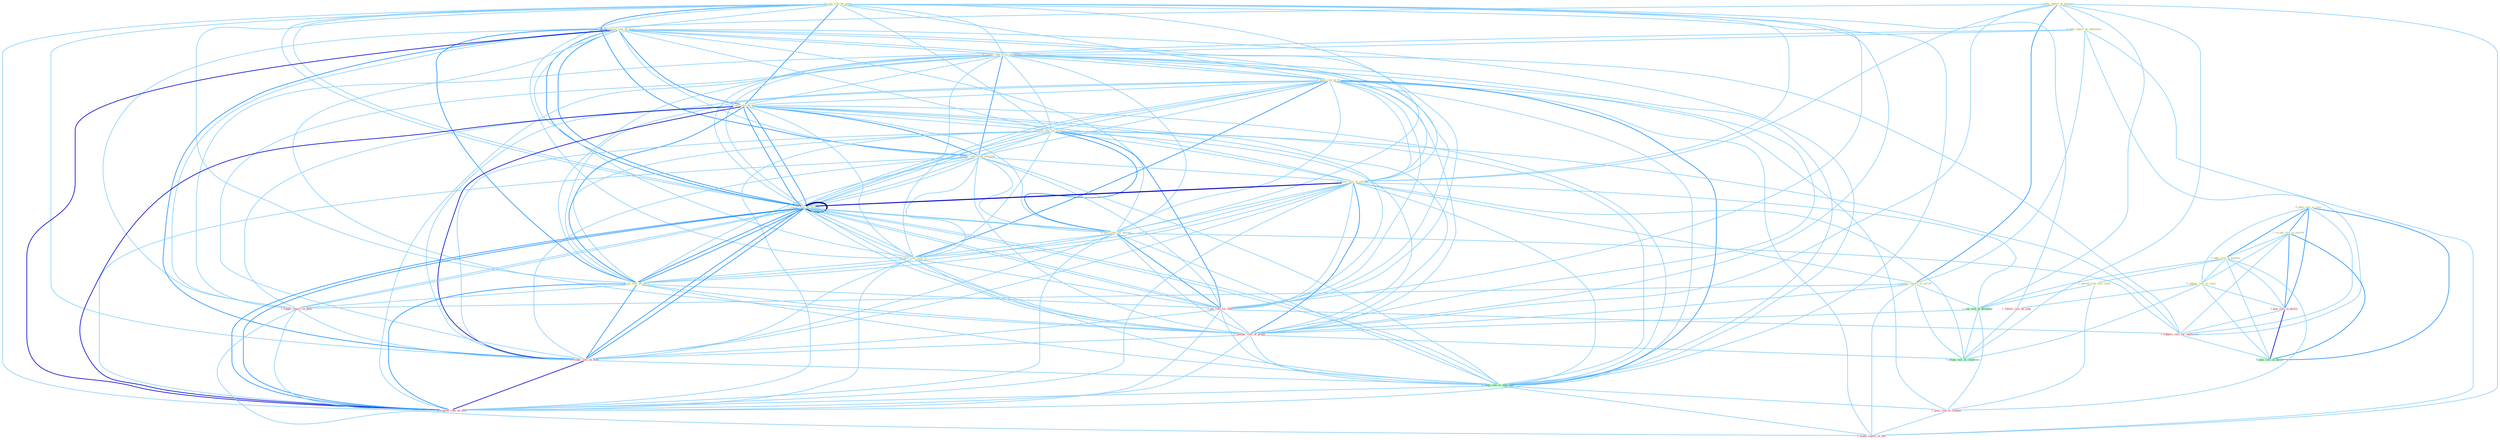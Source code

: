 Graph G{ 
    node
    [shape=polygon,style=filled,width=.5,height=.06,color="#BDFCC9",fixedsize=true,fontsize=4,
    fontcolor="#2f4f4f"];
    {node
    [color="#ffffe0", fontcolor="#8b7d6b"] "1_seen_report_of_unawar " "0_told_report_at_entitynam " "0_rais_rate_by_point " "1_downgrad_rate_on_firm " "0_receiv_rate_from_entitynam " "0_push_rate_to_% " "0_take_role_in_issu " "0_rais_rate_on_debt " "1_set_rate_for_station " "0_rais_rate_from_yearnum " "1_lower_rate_of_million " "1_lower_rate_on_million " "0_earn_rate_for_period " "1_requir_report_of_varieti " "1_occupi_role_in_societi " "0_take_risk_in_market " "0_carri_rate_with_% " "0_cut_rate_on_them " "0_appeal_rule_in_court " "0_spread_risk_over_base "}
{node [color="#fff0f5", fontcolor="#b22222"] "1_plai_role_in_declin " "1_suppli_report_on_plan " "1_pai_rate_for_fund " "1_follow_rule_by_judg " "1_compar_rate_of_group " "1_reduc_rate_on_debt " "1_support_role_for_entitynam " "1_pose_risk_to_student " "1_lower_rate_on_million " "1_downgrad_rate_on_debt " "1_make_report_to_the "}
edge [color="#B0E2FF"];

	"1_seen_report_of_unawar " -- "0_told_report_at_entitynam " [w="1", color="#87cefa" ];
	"1_seen_report_of_unawar " -- "1_lower_rate_of_million " [w="1", color="#87cefa" ];
	"1_seen_report_of_unawar " -- "1_requir_report_of_varieti " [w="2", color="#1e90ff" , len=0.8];
	"1_seen_report_of_unawar " -- "1_run_risk_of_disintegr " [w="1", color="#87cefa" ];
	"1_seen_report_of_unawar " -- "1_suppli_report_on_plan " [w="1", color="#87cefa" ];
	"1_seen_report_of_unawar " -- "1_compar_rate_of_group " [w="1", color="#87cefa" ];
	"1_seen_report_of_unawar " -- "1_adopt_rule_of_construct " [w="1", color="#87cefa" ];
	"1_seen_report_of_unawar " -- "1_make_report_to_the " [w="1", color="#87cefa" ];
	"0_told_report_at_entitynam " -- "0_receiv_rate_from_entitynam " [w="1", color="#87cefa" ];
	"0_told_report_at_entitynam " -- "1_requir_report_of_varieti " [w="1", color="#87cefa" ];
	"0_told_report_at_entitynam " -- "1_suppli_report_on_plan " [w="1", color="#87cefa" ];
	"0_told_report_at_entitynam " -- "1_support_role_for_entitynam " [w="1", color="#87cefa" ];
	"0_told_report_at_entitynam " -- "1_make_report_to_the " [w="1", color="#87cefa" ];
	"0_rais_rate_by_point " -- "1_downgrad_rate_on_firm " [w="1", color="#87cefa" ];
	"0_rais_rate_by_point " -- "0_receiv_rate_from_entitynam " [w="1", color="#87cefa" ];
	"0_rais_rate_by_point " -- "0_push_rate_to_% " [w="1", color="#87cefa" ];
	"0_rais_rate_by_point " -- "0_rais_rate_on_debt " [w="2", color="#1e90ff" , len=0.8];
	"0_rais_rate_by_point " -- "1_set_rate_for_station " [w="1", color="#87cefa" ];
	"0_rais_rate_by_point " -- "0_rais_rate_from_yearnum " [w="2", color="#1e90ff" , len=0.8];
	"0_rais_rate_by_point " -- "1_lower_rate_of_million " [w="1", color="#87cefa" ];
	"0_rais_rate_by_point " -- "1_lower_rate_on_million " [w="1", color="#87cefa" ];
	"0_rais_rate_by_point " -- "0_earn_rate_for_period " [w="1", color="#87cefa" ];
	"0_rais_rate_by_point " -- "0_carri_rate_with_% " [w="1", color="#87cefa" ];
	"0_rais_rate_by_point " -- "0_cut_rate_on_them " [w="1", color="#87cefa" ];
	"0_rais_rate_by_point " -- "1_pai_rate_for_fund " [w="1", color="#87cefa" ];
	"0_rais_rate_by_point " -- "1_follow_rule_by_judg " [w="1", color="#87cefa" ];
	"0_rais_rate_by_point " -- "1_compar_rate_of_group " [w="1", color="#87cefa" ];
	"0_rais_rate_by_point " -- "1_reduc_rate_on_debt " [w="1", color="#87cefa" ];
	"0_rais_rate_by_point " -- "0_nudg_rate_to_othernum " [w="1", color="#87cefa" ];
	"0_rais_rate_by_point " -- "1_lower_rate_on_million " [w="1", color="#87cefa" ];
	"0_rais_rate_by_point " -- "1_downgrad_rate_on_debt " [w="1", color="#87cefa" ];
	"1_downgrad_rate_on_firm " -- "0_receiv_rate_from_entitynam " [w="1", color="#87cefa" ];
	"1_downgrad_rate_on_firm " -- "0_push_rate_to_% " [w="1", color="#87cefa" ];
	"1_downgrad_rate_on_firm " -- "0_rais_rate_on_debt " [w="2", color="#1e90ff" , len=0.8];
	"1_downgrad_rate_on_firm " -- "1_set_rate_for_station " [w="1", color="#87cefa" ];
	"1_downgrad_rate_on_firm " -- "0_rais_rate_from_yearnum " [w="1", color="#87cefa" ];
	"1_downgrad_rate_on_firm " -- "1_lower_rate_of_million " [w="1", color="#87cefa" ];
	"1_downgrad_rate_on_firm " -- "1_lower_rate_on_million " [w="2", color="#1e90ff" , len=0.8];
	"1_downgrad_rate_on_firm " -- "0_earn_rate_for_period " [w="1", color="#87cefa" ];
	"1_downgrad_rate_on_firm " -- "0_carri_rate_with_% " [w="1", color="#87cefa" ];
	"1_downgrad_rate_on_firm " -- "0_cut_rate_on_them " [w="2", color="#1e90ff" , len=0.8];
	"1_downgrad_rate_on_firm " -- "1_suppli_report_on_plan " [w="1", color="#87cefa" ];
	"1_downgrad_rate_on_firm " -- "1_pai_rate_for_fund " [w="1", color="#87cefa" ];
	"1_downgrad_rate_on_firm " -- "1_compar_rate_of_group " [w="1", color="#87cefa" ];
	"1_downgrad_rate_on_firm " -- "1_reduc_rate_on_debt " [w="2", color="#1e90ff" , len=0.8];
	"1_downgrad_rate_on_firm " -- "0_nudg_rate_to_othernum " [w="1", color="#87cefa" ];
	"1_downgrad_rate_on_firm " -- "1_lower_rate_on_million " [w="2", color="#1e90ff" , len=0.8];
	"1_downgrad_rate_on_firm " -- "1_downgrad_rate_on_debt " [w="3", color="#0000cd" , len=0.6];
	"0_receiv_rate_from_entitynam " -- "0_push_rate_to_% " [w="1", color="#87cefa" ];
	"0_receiv_rate_from_entitynam " -- "0_rais_rate_on_debt " [w="1", color="#87cefa" ];
	"0_receiv_rate_from_entitynam " -- "1_set_rate_for_station " [w="1", color="#87cefa" ];
	"0_receiv_rate_from_entitynam " -- "0_rais_rate_from_yearnum " [w="2", color="#1e90ff" , len=0.8];
	"0_receiv_rate_from_entitynam " -- "1_lower_rate_of_million " [w="1", color="#87cefa" ];
	"0_receiv_rate_from_entitynam " -- "1_lower_rate_on_million " [w="1", color="#87cefa" ];
	"0_receiv_rate_from_entitynam " -- "0_earn_rate_for_period " [w="1", color="#87cefa" ];
	"0_receiv_rate_from_entitynam " -- "0_carri_rate_with_% " [w="1", color="#87cefa" ];
	"0_receiv_rate_from_entitynam " -- "0_cut_rate_on_them " [w="1", color="#87cefa" ];
	"0_receiv_rate_from_entitynam " -- "1_pai_rate_for_fund " [w="1", color="#87cefa" ];
	"0_receiv_rate_from_entitynam " -- "1_compar_rate_of_group " [w="1", color="#87cefa" ];
	"0_receiv_rate_from_entitynam " -- "1_reduc_rate_on_debt " [w="1", color="#87cefa" ];
	"0_receiv_rate_from_entitynam " -- "0_nudg_rate_to_othernum " [w="1", color="#87cefa" ];
	"0_receiv_rate_from_entitynam " -- "1_support_role_for_entitynam " [w="1", color="#87cefa" ];
	"0_receiv_rate_from_entitynam " -- "1_lower_rate_on_million " [w="1", color="#87cefa" ];
	"0_receiv_rate_from_entitynam " -- "1_downgrad_rate_on_debt " [w="1", color="#87cefa" ];
	"0_push_rate_to_% " -- "0_rais_rate_on_debt " [w="1", color="#87cefa" ];
	"0_push_rate_to_% " -- "1_set_rate_for_station " [w="1", color="#87cefa" ];
	"0_push_rate_to_% " -- "0_rais_rate_from_yearnum " [w="1", color="#87cefa" ];
	"0_push_rate_to_% " -- "1_lower_rate_of_million " [w="1", color="#87cefa" ];
	"0_push_rate_to_% " -- "1_lower_rate_on_million " [w="1", color="#87cefa" ];
	"0_push_rate_to_% " -- "0_earn_rate_for_period " [w="1", color="#87cefa" ];
	"0_push_rate_to_% " -- "0_carri_rate_with_% " [w="2", color="#1e90ff" , len=0.8];
	"0_push_rate_to_% " -- "0_cut_rate_on_them " [w="1", color="#87cefa" ];
	"0_push_rate_to_% " -- "1_pai_rate_for_fund " [w="1", color="#87cefa" ];
	"0_push_rate_to_% " -- "1_compar_rate_of_group " [w="1", color="#87cefa" ];
	"0_push_rate_to_% " -- "1_reduc_rate_on_debt " [w="1", color="#87cefa" ];
	"0_push_rate_to_% " -- "0_nudg_rate_to_othernum " [w="2", color="#1e90ff" , len=0.8];
	"0_push_rate_to_% " -- "1_pose_risk_to_student " [w="1", color="#87cefa" ];
	"0_push_rate_to_% " -- "1_lower_rate_on_million " [w="1", color="#87cefa" ];
	"0_push_rate_to_% " -- "1_downgrad_rate_on_debt " [w="1", color="#87cefa" ];
	"0_push_rate_to_% " -- "1_make_report_to_the " [w="1", color="#87cefa" ];
	"0_take_role_in_issu " -- "1_occupi_role_in_societi " [w="2", color="#1e90ff" , len=0.8];
	"0_take_role_in_issu " -- "0_take_risk_in_market " [w="2", color="#1e90ff" , len=0.8];
	"0_take_role_in_issu " -- "0_appeal_rule_in_court " [w="1", color="#87cefa" ];
	"0_take_role_in_issu " -- "1_plai_role_in_declin " [w="2", color="#1e90ff" , len=0.8];
	"0_take_role_in_issu " -- "1_support_role_for_entitynam " [w="1", color="#87cefa" ];
	"0_take_role_in_issu " -- "0_plai_role_in_decis " [w="2", color="#1e90ff" , len=0.8];
	"0_rais_rate_on_debt " -- "1_set_rate_for_station " [w="1", color="#87cefa" ];
	"0_rais_rate_on_debt " -- "0_rais_rate_from_yearnum " [w="2", color="#1e90ff" , len=0.8];
	"0_rais_rate_on_debt " -- "1_lower_rate_of_million " [w="1", color="#87cefa" ];
	"0_rais_rate_on_debt " -- "1_lower_rate_on_million " [w="2", color="#1e90ff" , len=0.8];
	"0_rais_rate_on_debt " -- "0_earn_rate_for_period " [w="1", color="#87cefa" ];
	"0_rais_rate_on_debt " -- "0_carri_rate_with_% " [w="1", color="#87cefa" ];
	"0_rais_rate_on_debt " -- "0_cut_rate_on_them " [w="2", color="#1e90ff" , len=0.8];
	"0_rais_rate_on_debt " -- "1_suppli_report_on_plan " [w="1", color="#87cefa" ];
	"0_rais_rate_on_debt " -- "1_pai_rate_for_fund " [w="1", color="#87cefa" ];
	"0_rais_rate_on_debt " -- "1_compar_rate_of_group " [w="1", color="#87cefa" ];
	"0_rais_rate_on_debt " -- "1_reduc_rate_on_debt " [w="3", color="#0000cd" , len=0.6];
	"0_rais_rate_on_debt " -- "0_nudg_rate_to_othernum " [w="1", color="#87cefa" ];
	"0_rais_rate_on_debt " -- "1_lower_rate_on_million " [w="2", color="#1e90ff" , len=0.8];
	"0_rais_rate_on_debt " -- "1_downgrad_rate_on_debt " [w="3", color="#0000cd" , len=0.6];
	"1_set_rate_for_station " -- "0_rais_rate_from_yearnum " [w="1", color="#87cefa" ];
	"1_set_rate_for_station " -- "1_lower_rate_of_million " [w="1", color="#87cefa" ];
	"1_set_rate_for_station " -- "1_lower_rate_on_million " [w="1", color="#87cefa" ];
	"1_set_rate_for_station " -- "0_earn_rate_for_period " [w="2", color="#1e90ff" , len=0.8];
	"1_set_rate_for_station " -- "0_carri_rate_with_% " [w="1", color="#87cefa" ];
	"1_set_rate_for_station " -- "0_cut_rate_on_them " [w="1", color="#87cefa" ];
	"1_set_rate_for_station " -- "1_pai_rate_for_fund " [w="2", color="#1e90ff" , len=0.8];
	"1_set_rate_for_station " -- "1_compar_rate_of_group " [w="1", color="#87cefa" ];
	"1_set_rate_for_station " -- "1_reduc_rate_on_debt " [w="1", color="#87cefa" ];
	"1_set_rate_for_station " -- "0_nudg_rate_to_othernum " [w="1", color="#87cefa" ];
	"1_set_rate_for_station " -- "1_support_role_for_entitynam " [w="1", color="#87cefa" ];
	"1_set_rate_for_station " -- "1_lower_rate_on_million " [w="1", color="#87cefa" ];
	"1_set_rate_for_station " -- "1_downgrad_rate_on_debt " [w="1", color="#87cefa" ];
	"0_rais_rate_from_yearnum " -- "1_lower_rate_of_million " [w="1", color="#87cefa" ];
	"0_rais_rate_from_yearnum " -- "1_lower_rate_on_million " [w="1", color="#87cefa" ];
	"0_rais_rate_from_yearnum " -- "0_earn_rate_for_period " [w="1", color="#87cefa" ];
	"0_rais_rate_from_yearnum " -- "0_carri_rate_with_% " [w="1", color="#87cefa" ];
	"0_rais_rate_from_yearnum " -- "0_cut_rate_on_them " [w="1", color="#87cefa" ];
	"0_rais_rate_from_yearnum " -- "1_pai_rate_for_fund " [w="1", color="#87cefa" ];
	"0_rais_rate_from_yearnum " -- "1_compar_rate_of_group " [w="1", color="#87cefa" ];
	"0_rais_rate_from_yearnum " -- "1_reduc_rate_on_debt " [w="1", color="#87cefa" ];
	"0_rais_rate_from_yearnum " -- "0_nudg_rate_to_othernum " [w="1", color="#87cefa" ];
	"0_rais_rate_from_yearnum " -- "1_lower_rate_on_million " [w="1", color="#87cefa" ];
	"0_rais_rate_from_yearnum " -- "1_downgrad_rate_on_debt " [w="1", color="#87cefa" ];
	"1_lower_rate_of_million " -- "1_lower_rate_on_million " [w="3", color="#0000cd" , len=0.6];
	"1_lower_rate_of_million " -- "0_earn_rate_for_period " [w="1", color="#87cefa" ];
	"1_lower_rate_of_million " -- "1_requir_report_of_varieti " [w="1", color="#87cefa" ];
	"1_lower_rate_of_million " -- "0_carri_rate_with_% " [w="1", color="#87cefa" ];
	"1_lower_rate_of_million " -- "0_cut_rate_on_them " [w="1", color="#87cefa" ];
	"1_lower_rate_of_million " -- "1_run_risk_of_disintegr " [w="1", color="#87cefa" ];
	"1_lower_rate_of_million " -- "1_pai_rate_for_fund " [w="1", color="#87cefa" ];
	"1_lower_rate_of_million " -- "1_compar_rate_of_group " [w="2", color="#1e90ff" , len=0.8];
	"1_lower_rate_of_million " -- "1_reduc_rate_on_debt " [w="1", color="#87cefa" ];
	"1_lower_rate_of_million " -- "0_nudg_rate_to_othernum " [w="1", color="#87cefa" ];
	"1_lower_rate_of_million " -- "1_adopt_rule_of_construct " [w="1", color="#87cefa" ];
	"1_lower_rate_of_million " -- "1_lower_rate_on_million " [w="3", color="#0000cd" , len=0.6];
	"1_lower_rate_of_million " -- "1_downgrad_rate_on_debt " [w="1", color="#87cefa" ];
	"1_lower_rate_on_million " -- "0_earn_rate_for_period " [w="1", color="#87cefa" ];
	"1_lower_rate_on_million " -- "0_carri_rate_with_% " [w="1", color="#87cefa" ];
	"1_lower_rate_on_million " -- "0_cut_rate_on_them " [w="2", color="#1e90ff" , len=0.8];
	"1_lower_rate_on_million " -- "1_suppli_report_on_plan " [w="1", color="#87cefa" ];
	"1_lower_rate_on_million " -- "1_pai_rate_for_fund " [w="1", color="#87cefa" ];
	"1_lower_rate_on_million " -- "1_compar_rate_of_group " [w="1", color="#87cefa" ];
	"1_lower_rate_on_million " -- "1_reduc_rate_on_debt " [w="2", color="#1e90ff" , len=0.8];
	"1_lower_rate_on_million " -- "0_nudg_rate_to_othernum " [w="1", color="#87cefa" ];
	"1_lower_rate_on_million " -- "1_lower_rate_on_million " [w="4", style=bold, color="#000080", len=0.4];
	"1_lower_rate_on_million " -- "1_downgrad_rate_on_debt " [w="2", color="#1e90ff" , len=0.8];
	"0_earn_rate_for_period " -- "0_carri_rate_with_% " [w="1", color="#87cefa" ];
	"0_earn_rate_for_period " -- "0_cut_rate_on_them " [w="1", color="#87cefa" ];
	"0_earn_rate_for_period " -- "1_pai_rate_for_fund " [w="2", color="#1e90ff" , len=0.8];
	"0_earn_rate_for_period " -- "1_compar_rate_of_group " [w="1", color="#87cefa" ];
	"0_earn_rate_for_period " -- "1_reduc_rate_on_debt " [w="1", color="#87cefa" ];
	"0_earn_rate_for_period " -- "0_nudg_rate_to_othernum " [w="1", color="#87cefa" ];
	"0_earn_rate_for_period " -- "1_support_role_for_entitynam " [w="1", color="#87cefa" ];
	"0_earn_rate_for_period " -- "1_lower_rate_on_million " [w="1", color="#87cefa" ];
	"0_earn_rate_for_period " -- "1_downgrad_rate_on_debt " [w="1", color="#87cefa" ];
	"1_requir_report_of_varieti " -- "1_run_risk_of_disintegr " [w="1", color="#87cefa" ];
	"1_requir_report_of_varieti " -- "1_suppli_report_on_plan " [w="1", color="#87cefa" ];
	"1_requir_report_of_varieti " -- "1_compar_rate_of_group " [w="1", color="#87cefa" ];
	"1_requir_report_of_varieti " -- "1_adopt_rule_of_construct " [w="1", color="#87cefa" ];
	"1_requir_report_of_varieti " -- "1_make_report_to_the " [w="1", color="#87cefa" ];
	"1_occupi_role_in_societi " -- "0_take_risk_in_market " [w="1", color="#87cefa" ];
	"1_occupi_role_in_societi " -- "0_appeal_rule_in_court " [w="1", color="#87cefa" ];
	"1_occupi_role_in_societi " -- "1_plai_role_in_declin " [w="2", color="#1e90ff" , len=0.8];
	"1_occupi_role_in_societi " -- "1_support_role_for_entitynam " [w="1", color="#87cefa" ];
	"1_occupi_role_in_societi " -- "0_plai_role_in_decis " [w="2", color="#1e90ff" , len=0.8];
	"0_take_risk_in_market " -- "0_appeal_rule_in_court " [w="1", color="#87cefa" ];
	"0_take_risk_in_market " -- "0_spread_risk_over_base " [w="1", color="#87cefa" ];
	"0_take_risk_in_market " -- "1_run_risk_of_disintegr " [w="1", color="#87cefa" ];
	"0_take_risk_in_market " -- "1_plai_role_in_declin " [w="1", color="#87cefa" ];
	"0_take_risk_in_market " -- "1_pose_risk_to_student " [w="1", color="#87cefa" ];
	"0_take_risk_in_market " -- "0_plai_role_in_decis " [w="1", color="#87cefa" ];
	"0_carri_rate_with_% " -- "0_cut_rate_on_them " [w="1", color="#87cefa" ];
	"0_carri_rate_with_% " -- "1_pai_rate_for_fund " [w="1", color="#87cefa" ];
	"0_carri_rate_with_% " -- "1_compar_rate_of_group " [w="1", color="#87cefa" ];
	"0_carri_rate_with_% " -- "1_reduc_rate_on_debt " [w="1", color="#87cefa" ];
	"0_carri_rate_with_% " -- "0_nudg_rate_to_othernum " [w="1", color="#87cefa" ];
	"0_carri_rate_with_% " -- "1_lower_rate_on_million " [w="1", color="#87cefa" ];
	"0_carri_rate_with_% " -- "1_downgrad_rate_on_debt " [w="1", color="#87cefa" ];
	"0_cut_rate_on_them " -- "1_suppli_report_on_plan " [w="1", color="#87cefa" ];
	"0_cut_rate_on_them " -- "1_pai_rate_for_fund " [w="1", color="#87cefa" ];
	"0_cut_rate_on_them " -- "1_compar_rate_of_group " [w="1", color="#87cefa" ];
	"0_cut_rate_on_them " -- "1_reduc_rate_on_debt " [w="2", color="#1e90ff" , len=0.8];
	"0_cut_rate_on_them " -- "0_nudg_rate_to_othernum " [w="1", color="#87cefa" ];
	"0_cut_rate_on_them " -- "1_lower_rate_on_million " [w="2", color="#1e90ff" , len=0.8];
	"0_cut_rate_on_them " -- "1_downgrad_rate_on_debt " [w="2", color="#1e90ff" , len=0.8];
	"0_appeal_rule_in_court " -- "1_plai_role_in_declin " [w="1", color="#87cefa" ];
	"0_appeal_rule_in_court " -- "1_follow_rule_by_judg " [w="1", color="#87cefa" ];
	"0_appeal_rule_in_court " -- "0_plai_role_in_decis " [w="1", color="#87cefa" ];
	"0_appeal_rule_in_court " -- "1_adopt_rule_of_construct " [w="1", color="#87cefa" ];
	"0_spread_risk_over_base " -- "1_run_risk_of_disintegr " [w="1", color="#87cefa" ];
	"0_spread_risk_over_base " -- "1_pose_risk_to_student " [w="1", color="#87cefa" ];
	"1_run_risk_of_disintegr " -- "1_compar_rate_of_group " [w="1", color="#87cefa" ];
	"1_run_risk_of_disintegr " -- "1_pose_risk_to_student " [w="1", color="#87cefa" ];
	"1_run_risk_of_disintegr " -- "1_adopt_rule_of_construct " [w="1", color="#87cefa" ];
	"1_plai_role_in_declin " -- "1_support_role_for_entitynam " [w="1", color="#87cefa" ];
	"1_plai_role_in_declin " -- "0_plai_role_in_decis " [w="3", color="#0000cd" , len=0.6];
	"1_suppli_report_on_plan " -- "1_reduc_rate_on_debt " [w="1", color="#87cefa" ];
	"1_suppli_report_on_plan " -- "1_lower_rate_on_million " [w="1", color="#87cefa" ];
	"1_suppli_report_on_plan " -- "1_downgrad_rate_on_debt " [w="1", color="#87cefa" ];
	"1_suppli_report_on_plan " -- "1_make_report_to_the " [w="1", color="#87cefa" ];
	"1_pai_rate_for_fund " -- "1_compar_rate_of_group " [w="1", color="#87cefa" ];
	"1_pai_rate_for_fund " -- "1_reduc_rate_on_debt " [w="1", color="#87cefa" ];
	"1_pai_rate_for_fund " -- "0_nudg_rate_to_othernum " [w="1", color="#87cefa" ];
	"1_pai_rate_for_fund " -- "1_support_role_for_entitynam " [w="1", color="#87cefa" ];
	"1_pai_rate_for_fund " -- "1_lower_rate_on_million " [w="1", color="#87cefa" ];
	"1_pai_rate_for_fund " -- "1_downgrad_rate_on_debt " [w="1", color="#87cefa" ];
	"1_follow_rule_by_judg " -- "1_adopt_rule_of_construct " [w="1", color="#87cefa" ];
	"1_compar_rate_of_group " -- "1_reduc_rate_on_debt " [w="1", color="#87cefa" ];
	"1_compar_rate_of_group " -- "0_nudg_rate_to_othernum " [w="1", color="#87cefa" ];
	"1_compar_rate_of_group " -- "1_adopt_rule_of_construct " [w="1", color="#87cefa" ];
	"1_compar_rate_of_group " -- "1_lower_rate_on_million " [w="1", color="#87cefa" ];
	"1_compar_rate_of_group " -- "1_downgrad_rate_on_debt " [w="1", color="#87cefa" ];
	"1_reduc_rate_on_debt " -- "0_nudg_rate_to_othernum " [w="1", color="#87cefa" ];
	"1_reduc_rate_on_debt " -- "1_lower_rate_on_million " [w="2", color="#1e90ff" , len=0.8];
	"1_reduc_rate_on_debt " -- "1_downgrad_rate_on_debt " [w="3", color="#0000cd" , len=0.6];
	"0_nudg_rate_to_othernum " -- "1_pose_risk_to_student " [w="1", color="#87cefa" ];
	"0_nudg_rate_to_othernum " -- "1_lower_rate_on_million " [w="1", color="#87cefa" ];
	"0_nudg_rate_to_othernum " -- "1_downgrad_rate_on_debt " [w="1", color="#87cefa" ];
	"0_nudg_rate_to_othernum " -- "1_make_report_to_the " [w="1", color="#87cefa" ];
	"1_support_role_for_entitynam " -- "0_plai_role_in_decis " [w="1", color="#87cefa" ];
	"1_pose_risk_to_student " -- "1_make_report_to_the " [w="1", color="#87cefa" ];
	"1_lower_rate_on_million " -- "1_downgrad_rate_on_debt " [w="2", color="#1e90ff" , len=0.8];
}